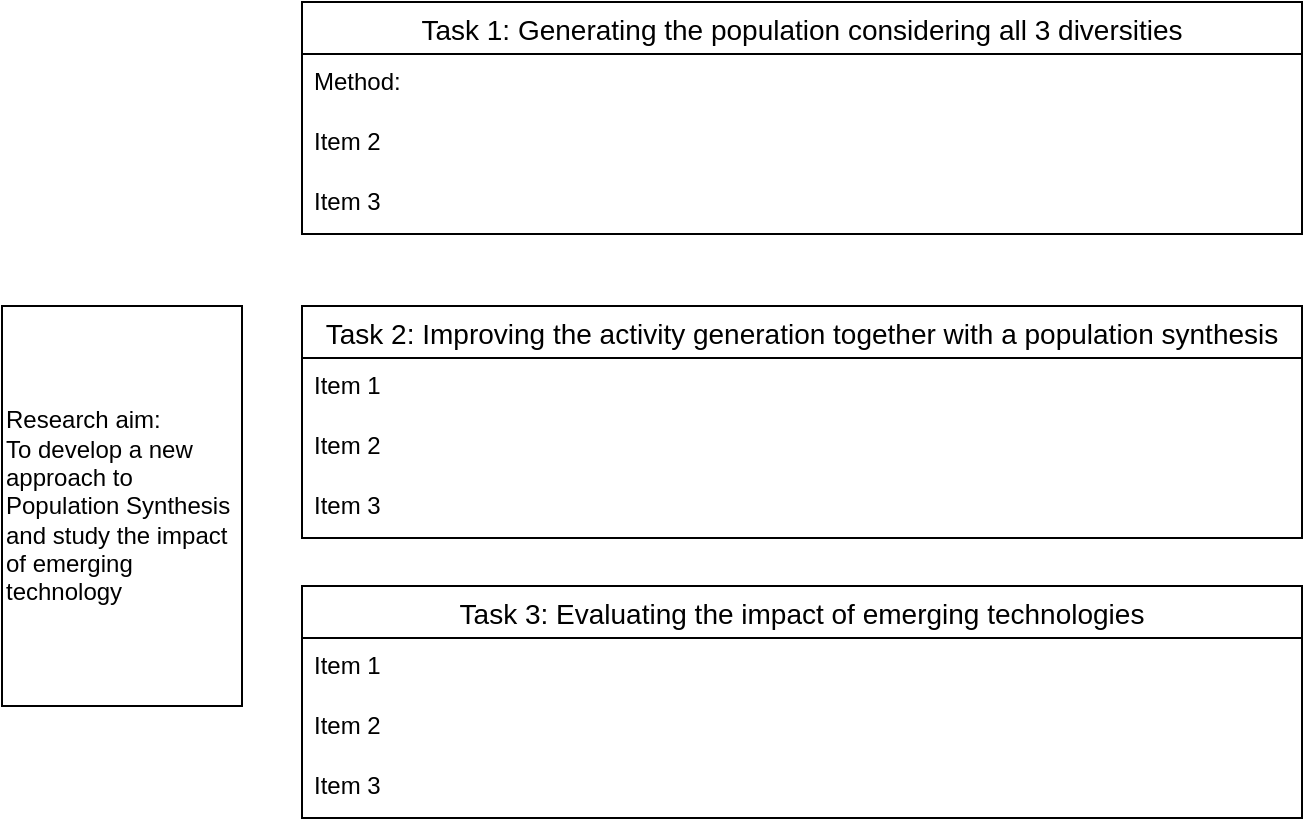 <mxfile version="24.2.1" type="github">
  <diagram name="Page-1" id="GcLynW6Bm_qK1KajZ2lx">
    <mxGraphModel dx="699" dy="1866" grid="1" gridSize="10" guides="1" tooltips="1" connect="1" arrows="1" fold="1" page="1" pageScale="1" pageWidth="1169" pageHeight="827" math="0" shadow="0">
      <root>
        <mxCell id="0" />
        <mxCell id="1" parent="0" />
        <mxCell id="DFPLayo4z6RkdoQgYkVW-1" value="Research aim:&lt;div&gt;To develop a new approach to Population Synthesis and study the impact of emerging technology&lt;/div&gt;" style="rounded=0;whiteSpace=wrap;html=1;align=left;" vertex="1" parent="1">
          <mxGeometry x="10" y="450" width="120" height="200" as="geometry" />
        </mxCell>
        <mxCell id="DFPLayo4z6RkdoQgYkVW-2" value="Task 1: Generating the population considering all 3 diversities" style="swimlane;fontStyle=0;childLayout=stackLayout;horizontal=1;startSize=26;horizontalStack=0;resizeParent=1;resizeParentMax=0;resizeLast=0;collapsible=1;marginBottom=0;align=center;fontSize=14;" vertex="1" parent="1">
          <mxGeometry x="160" y="298" width="500" height="116" as="geometry" />
        </mxCell>
        <mxCell id="DFPLayo4z6RkdoQgYkVW-3" value="Method:&amp;nbsp;" style="text;strokeColor=none;fillColor=none;spacingLeft=4;spacingRight=4;overflow=hidden;rotatable=0;points=[[0,0.5],[1,0.5]];portConstraint=eastwest;fontSize=12;whiteSpace=wrap;html=1;" vertex="1" parent="DFPLayo4z6RkdoQgYkVW-2">
          <mxGeometry y="26" width="500" height="30" as="geometry" />
        </mxCell>
        <mxCell id="DFPLayo4z6RkdoQgYkVW-4" value="Item 2" style="text;strokeColor=none;fillColor=none;spacingLeft=4;spacingRight=4;overflow=hidden;rotatable=0;points=[[0,0.5],[1,0.5]];portConstraint=eastwest;fontSize=12;whiteSpace=wrap;html=1;" vertex="1" parent="DFPLayo4z6RkdoQgYkVW-2">
          <mxGeometry y="56" width="500" height="30" as="geometry" />
        </mxCell>
        <mxCell id="DFPLayo4z6RkdoQgYkVW-5" value="Item 3" style="text;strokeColor=none;fillColor=none;spacingLeft=4;spacingRight=4;overflow=hidden;rotatable=0;points=[[0,0.5],[1,0.5]];portConstraint=eastwest;fontSize=12;whiteSpace=wrap;html=1;" vertex="1" parent="DFPLayo4z6RkdoQgYkVW-2">
          <mxGeometry y="86" width="500" height="30" as="geometry" />
        </mxCell>
        <mxCell id="DFPLayo4z6RkdoQgYkVW-6" value="Task 2: Improving the activity generation together with a population synthesis" style="swimlane;fontStyle=0;childLayout=stackLayout;horizontal=1;startSize=26;horizontalStack=0;resizeParent=1;resizeParentMax=0;resizeLast=0;collapsible=1;marginBottom=0;align=center;fontSize=14;" vertex="1" parent="1">
          <mxGeometry x="160" y="450" width="500" height="116" as="geometry" />
        </mxCell>
        <mxCell id="DFPLayo4z6RkdoQgYkVW-7" value="Item 1" style="text;strokeColor=none;fillColor=none;spacingLeft=4;spacingRight=4;overflow=hidden;rotatable=0;points=[[0,0.5],[1,0.5]];portConstraint=eastwest;fontSize=12;whiteSpace=wrap;html=1;" vertex="1" parent="DFPLayo4z6RkdoQgYkVW-6">
          <mxGeometry y="26" width="500" height="30" as="geometry" />
        </mxCell>
        <mxCell id="DFPLayo4z6RkdoQgYkVW-8" value="Item 2" style="text;strokeColor=none;fillColor=none;spacingLeft=4;spacingRight=4;overflow=hidden;rotatable=0;points=[[0,0.5],[1,0.5]];portConstraint=eastwest;fontSize=12;whiteSpace=wrap;html=1;" vertex="1" parent="DFPLayo4z6RkdoQgYkVW-6">
          <mxGeometry y="56" width="500" height="30" as="geometry" />
        </mxCell>
        <mxCell id="DFPLayo4z6RkdoQgYkVW-9" value="Item 3" style="text;strokeColor=none;fillColor=none;spacingLeft=4;spacingRight=4;overflow=hidden;rotatable=0;points=[[0,0.5],[1,0.5]];portConstraint=eastwest;fontSize=12;whiteSpace=wrap;html=1;" vertex="1" parent="DFPLayo4z6RkdoQgYkVW-6">
          <mxGeometry y="86" width="500" height="30" as="geometry" />
        </mxCell>
        <mxCell id="DFPLayo4z6RkdoQgYkVW-10" value="Task 3: Evaluating the impact of emerging technologies" style="swimlane;fontStyle=0;childLayout=stackLayout;horizontal=1;startSize=26;horizontalStack=0;resizeParent=1;resizeParentMax=0;resizeLast=0;collapsible=1;marginBottom=0;align=center;fontSize=14;" vertex="1" parent="1">
          <mxGeometry x="160" y="590" width="500" height="116" as="geometry" />
        </mxCell>
        <mxCell id="DFPLayo4z6RkdoQgYkVW-11" value="Item 1" style="text;strokeColor=none;fillColor=none;spacingLeft=4;spacingRight=4;overflow=hidden;rotatable=0;points=[[0,0.5],[1,0.5]];portConstraint=eastwest;fontSize=12;whiteSpace=wrap;html=1;" vertex="1" parent="DFPLayo4z6RkdoQgYkVW-10">
          <mxGeometry y="26" width="500" height="30" as="geometry" />
        </mxCell>
        <mxCell id="DFPLayo4z6RkdoQgYkVW-12" value="Item 2" style="text;strokeColor=none;fillColor=none;spacingLeft=4;spacingRight=4;overflow=hidden;rotatable=0;points=[[0,0.5],[1,0.5]];portConstraint=eastwest;fontSize=12;whiteSpace=wrap;html=1;" vertex="1" parent="DFPLayo4z6RkdoQgYkVW-10">
          <mxGeometry y="56" width="500" height="30" as="geometry" />
        </mxCell>
        <mxCell id="DFPLayo4z6RkdoQgYkVW-13" value="Item 3" style="text;strokeColor=none;fillColor=none;spacingLeft=4;spacingRight=4;overflow=hidden;rotatable=0;points=[[0,0.5],[1,0.5]];portConstraint=eastwest;fontSize=12;whiteSpace=wrap;html=1;" vertex="1" parent="DFPLayo4z6RkdoQgYkVW-10">
          <mxGeometry y="86" width="500" height="30" as="geometry" />
        </mxCell>
      </root>
    </mxGraphModel>
  </diagram>
</mxfile>
